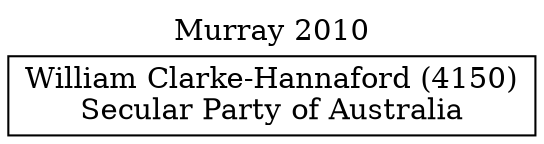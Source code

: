 // House preference flow
digraph "William Clarke-Hannaford (4150)_Murray_2010" {
	graph [label="Murray 2010" labelloc=t mclimit=10]
	node [shape=box]
	"William Clarke-Hannaford (4150)" [label="William Clarke-Hannaford (4150)
Secular Party of Australia"]
}
